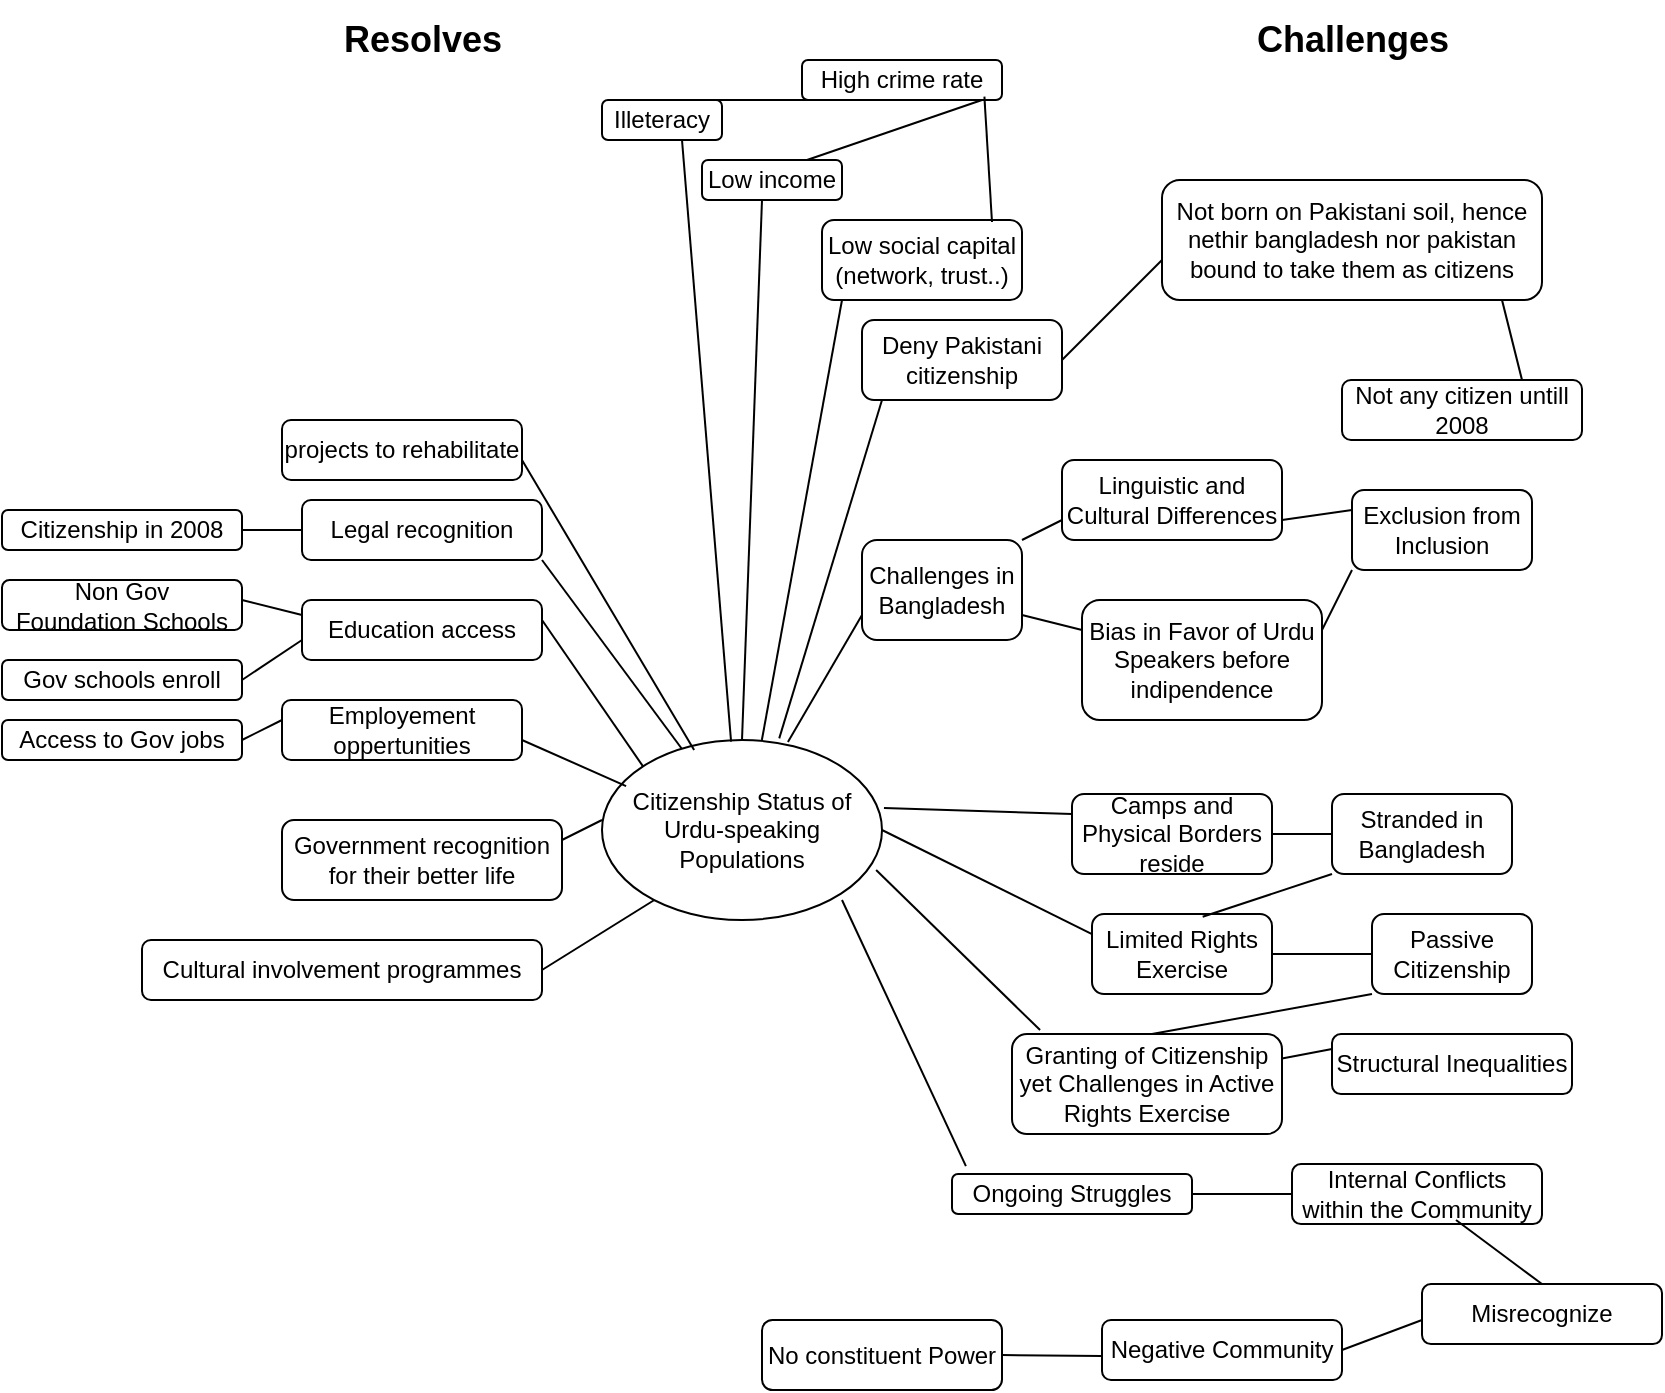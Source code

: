 <mxfile version="22.1.1" type="google">
  <diagram name="Page-1" id="BZWavf0FPUKdXzyIZEEN">
    <mxGraphModel grid="1" page="1" gridSize="10" guides="1" tooltips="1" connect="1" arrows="1" fold="1" pageScale="1" pageWidth="850" pageHeight="1100" math="0" shadow="0">
      <root>
        <mxCell id="0" />
        <mxCell id="1" parent="0" />
        <mxCell id="xZR_K9U9QpyJ1qIMd4OT-1" value="Citizenship Status of Urdu-speaking Populations" style="ellipse;whiteSpace=wrap;html=1;" vertex="1" parent="1">
          <mxGeometry x="290" y="390" width="140" height="90" as="geometry" />
        </mxCell>
        <mxCell id="xZR_K9U9QpyJ1qIMd4OT-2" value="Challenges in Bangladesh" style="rounded=1;whiteSpace=wrap;html=1;" vertex="1" parent="1">
          <mxGeometry x="420" y="290" width="80" height="50" as="geometry" />
        </mxCell>
        <mxCell id="xZR_K9U9QpyJ1qIMd4OT-3" value="" style="endArrow=none;html=1;rounded=0;entryX=0;entryY=0.75;entryDx=0;entryDy=0;exitX=0.664;exitY=0.011;exitDx=0;exitDy=0;exitPerimeter=0;" edge="1" parent="1" source="xZR_K9U9QpyJ1qIMd4OT-1" target="xZR_K9U9QpyJ1qIMd4OT-2">
          <mxGeometry width="50" height="50" relative="1" as="geometry">
            <mxPoint x="340" y="420" as="sourcePoint" />
            <mxPoint x="390" y="370" as="targetPoint" />
            <Array as="points" />
          </mxGeometry>
        </mxCell>
        <mxCell id="xZR_K9U9QpyJ1qIMd4OT-4" value="Linguistic and Cultural Differences" style="rounded=1;whiteSpace=wrap;html=1;" vertex="1" parent="1">
          <mxGeometry x="520" y="250" width="110" height="40" as="geometry" />
        </mxCell>
        <mxCell id="xZR_K9U9QpyJ1qIMd4OT-5" value="Bias in Favor of Urdu Speakers before indipendence" style="rounded=1;whiteSpace=wrap;html=1;" vertex="1" parent="1">
          <mxGeometry x="530" y="320" width="120" height="60" as="geometry" />
        </mxCell>
        <mxCell id="xZR_K9U9QpyJ1qIMd4OT-6" value="Exclusion from Inclusion" style="rounded=1;whiteSpace=wrap;html=1;" vertex="1" parent="1">
          <mxGeometry x="665" y="265" width="90" height="40" as="geometry" />
        </mxCell>
        <mxCell id="xZR_K9U9QpyJ1qIMd4OT-8" value="" style="endArrow=none;html=1;rounded=0;exitX=1;exitY=0.75;exitDx=0;exitDy=0;" edge="1" parent="1" source="xZR_K9U9QpyJ1qIMd4OT-2" target="xZR_K9U9QpyJ1qIMd4OT-5">
          <mxGeometry width="50" height="50" relative="1" as="geometry">
            <mxPoint x="330" y="490" as="sourcePoint" />
            <mxPoint x="380" y="440" as="targetPoint" />
          </mxGeometry>
        </mxCell>
        <mxCell id="xZR_K9U9QpyJ1qIMd4OT-9" value="" style="endArrow=none;html=1;rounded=0;exitX=0;exitY=0.75;exitDx=0;exitDy=0;entryX=1;entryY=0;entryDx=0;entryDy=0;" edge="1" parent="1" source="xZR_K9U9QpyJ1qIMd4OT-4" target="xZR_K9U9QpyJ1qIMd4OT-2">
          <mxGeometry width="50" height="50" relative="1" as="geometry">
            <mxPoint x="510" y="338" as="sourcePoint" />
            <mxPoint x="534" y="350" as="targetPoint" />
          </mxGeometry>
        </mxCell>
        <mxCell id="xZR_K9U9QpyJ1qIMd4OT-10" value="" style="endArrow=none;html=1;rounded=0;exitX=1;exitY=0.75;exitDx=0;exitDy=0;entryX=0;entryY=0.25;entryDx=0;entryDy=0;" edge="1" parent="1" source="xZR_K9U9QpyJ1qIMd4OT-4" target="xZR_K9U9QpyJ1qIMd4OT-6">
          <mxGeometry width="50" height="50" relative="1" as="geometry">
            <mxPoint x="530" y="290" as="sourcePoint" />
            <mxPoint x="510" y="300" as="targetPoint" />
          </mxGeometry>
        </mxCell>
        <mxCell id="xZR_K9U9QpyJ1qIMd4OT-11" value="" style="endArrow=none;html=1;rounded=0;exitX=1;exitY=0.25;exitDx=0;exitDy=0;entryX=0;entryY=1;entryDx=0;entryDy=0;" edge="1" parent="1" source="xZR_K9U9QpyJ1qIMd4OT-5" target="xZR_K9U9QpyJ1qIMd4OT-6">
          <mxGeometry width="50" height="50" relative="1" as="geometry">
            <mxPoint x="650" y="280" as="sourcePoint" />
            <mxPoint x="670" y="300" as="targetPoint" />
          </mxGeometry>
        </mxCell>
        <mxCell id="xZR_K9U9QpyJ1qIMd4OT-13" style="edgeStyle=orthogonalEdgeStyle;rounded=0;orthogonalLoop=1;jettySize=auto;html=1;exitX=0.5;exitY=1;exitDx=0;exitDy=0;" edge="1" parent="1">
          <mxGeometry relative="1" as="geometry">
            <mxPoint x="530" y="440" as="sourcePoint" />
            <mxPoint x="530" y="440" as="targetPoint" />
          </mxGeometry>
        </mxCell>
        <mxCell id="xZR_K9U9QpyJ1qIMd4OT-18" value="Internal Conflicts within the Community" style="rounded=1;whiteSpace=wrap;html=1;" vertex="1" parent="1">
          <mxGeometry x="635" y="602.03" width="125" height="30" as="geometry" />
        </mxCell>
        <mxCell id="xZR_K9U9QpyJ1qIMd4OT-19" value="Ongoing Struggles" style="rounded=1;whiteSpace=wrap;html=1;" vertex="1" parent="1">
          <mxGeometry x="465" y="607.03" width="120" height="20" as="geometry" />
        </mxCell>
        <mxCell id="xZR_K9U9QpyJ1qIMd4OT-20" value="Structural Inequalities" style="rounded=1;whiteSpace=wrap;html=1;" vertex="1" parent="1">
          <mxGeometry x="655" y="537.03" width="120" height="30" as="geometry" />
        </mxCell>
        <mxCell id="xZR_K9U9QpyJ1qIMd4OT-21" value="&lt;div&gt;Granting of Citizenship&lt;/div&gt;&lt;div&gt;yet Challenges in Active Rights Exercise&lt;/div&gt;" style="rounded=1;whiteSpace=wrap;html=1;" vertex="1" parent="1">
          <mxGeometry x="495" y="537.03" width="135" height="50" as="geometry" />
        </mxCell>
        <mxCell id="xZR_K9U9QpyJ1qIMd4OT-22" value="Passive Citizenship" style="rounded=1;whiteSpace=wrap;html=1;" vertex="1" parent="1">
          <mxGeometry x="675" y="477.03" width="80" height="40" as="geometry" />
        </mxCell>
        <mxCell id="xZR_K9U9QpyJ1qIMd4OT-23" value="Limited Rights Exercise" style="rounded=1;whiteSpace=wrap;html=1;" vertex="1" parent="1">
          <mxGeometry x="535" y="477.03" width="90" height="40" as="geometry" />
        </mxCell>
        <mxCell id="xZR_K9U9QpyJ1qIMd4OT-24" value="Camps and Physical Borders reside" style="rounded=1;whiteSpace=wrap;html=1;" vertex="1" parent="1">
          <mxGeometry x="525" y="417.03" width="100" height="40" as="geometry" />
        </mxCell>
        <mxCell id="xZR_K9U9QpyJ1qIMd4OT-25" value="Stranded in Bangladesh" style="rounded=1;whiteSpace=wrap;html=1;" vertex="1" parent="1">
          <mxGeometry x="655" y="417.03" width="90" height="40" as="geometry" />
        </mxCell>
        <mxCell id="xZR_K9U9QpyJ1qIMd4OT-26" value="" style="endArrow=none;html=1;rounded=0;entryX=0;entryY=1;entryDx=0;entryDy=0;" edge="1" parent="1" target="xZR_K9U9QpyJ1qIMd4OT-22">
          <mxGeometry width="50" height="50" relative="1" as="geometry">
            <mxPoint x="565" y="537.03" as="sourcePoint" />
            <mxPoint x="585" y="507.03" as="targetPoint" />
          </mxGeometry>
        </mxCell>
        <mxCell id="xZR_K9U9QpyJ1qIMd4OT-27" value="" style="endArrow=none;html=1;rounded=0;exitX=0;exitY=0.5;exitDx=0;exitDy=0;entryX=1;entryY=0.5;entryDx=0;entryDy=0;" edge="1" parent="1" source="xZR_K9U9QpyJ1qIMd4OT-22" target="xZR_K9U9QpyJ1qIMd4OT-23">
          <mxGeometry width="50" height="50" relative="1" as="geometry">
            <mxPoint x="395" y="477.03" as="sourcePoint" />
            <mxPoint x="445" y="427.03" as="targetPoint" />
          </mxGeometry>
        </mxCell>
        <mxCell id="xZR_K9U9QpyJ1qIMd4OT-28" value="" style="endArrow=none;html=1;rounded=0;exitX=1;exitY=0.5;exitDx=0;exitDy=0;" edge="1" parent="1" source="xZR_K9U9QpyJ1qIMd4OT-24">
          <mxGeometry width="50" height="50" relative="1" as="geometry">
            <mxPoint x="605" y="487.03" as="sourcePoint" />
            <mxPoint x="655" y="437.03" as="targetPoint" />
          </mxGeometry>
        </mxCell>
        <mxCell id="xZR_K9U9QpyJ1qIMd4OT-29" value="" style="endArrow=none;html=1;rounded=0;exitX=0;exitY=1;exitDx=0;exitDy=0;entryX=0.615;entryY=0.033;entryDx=0;entryDy=0;entryPerimeter=0;" edge="1" parent="1" source="xZR_K9U9QpyJ1qIMd4OT-25" target="xZR_K9U9QpyJ1qIMd4OT-23">
          <mxGeometry width="50" height="50" relative="1" as="geometry">
            <mxPoint x="490" y="527.03" as="sourcePoint" />
            <mxPoint x="630" y="480" as="targetPoint" />
          </mxGeometry>
        </mxCell>
        <mxCell id="xZR_K9U9QpyJ1qIMd4OT-30" value="" style="endArrow=none;html=1;rounded=0;exitX=1.007;exitY=0.378;exitDx=0;exitDy=0;exitPerimeter=0;" edge="1" parent="1" source="xZR_K9U9QpyJ1qIMd4OT-1">
          <mxGeometry width="50" height="50" relative="1" as="geometry">
            <mxPoint x="483.04" y="404" as="sourcePoint" />
            <mxPoint x="525" y="427.03" as="targetPoint" />
          </mxGeometry>
        </mxCell>
        <mxCell id="xZR_K9U9QpyJ1qIMd4OT-33" value="" style="endArrow=none;html=1;rounded=0;entryX=0;entryY=0.25;entryDx=0;entryDy=0;" edge="1" parent="1" source="xZR_K9U9QpyJ1qIMd4OT-21" target="xZR_K9U9QpyJ1qIMd4OT-20">
          <mxGeometry width="50" height="50" relative="1" as="geometry">
            <mxPoint x="395" y="477.03" as="sourcePoint" />
            <mxPoint x="445" y="427.03" as="targetPoint" />
          </mxGeometry>
        </mxCell>
        <mxCell id="xZR_K9U9QpyJ1qIMd4OT-35" value="" style="endArrow=none;html=1;rounded=0;exitX=0;exitY=0.25;exitDx=0;exitDy=0;entryX=1;entryY=0.5;entryDx=0;entryDy=0;" edge="1" parent="1" source="xZR_K9U9QpyJ1qIMd4OT-23" target="xZR_K9U9QpyJ1qIMd4OT-1">
          <mxGeometry width="50" height="50" relative="1" as="geometry">
            <mxPoint x="395" y="477.03" as="sourcePoint" />
            <mxPoint x="459.126" y="426.963" as="targetPoint" />
          </mxGeometry>
        </mxCell>
        <mxCell id="xZR_K9U9QpyJ1qIMd4OT-36" value="" style="endArrow=none;html=1;rounded=0;exitX=0.104;exitY=-0.04;exitDx=0;exitDy=0;exitPerimeter=0;entryX=0.979;entryY=0.722;entryDx=0;entryDy=0;entryPerimeter=0;" edge="1" parent="1" source="xZR_K9U9QpyJ1qIMd4OT-21" target="xZR_K9U9QpyJ1qIMd4OT-1">
          <mxGeometry width="50" height="50" relative="1" as="geometry">
            <mxPoint x="385" y="487.03" as="sourcePoint" />
            <mxPoint x="435" y="437.03" as="targetPoint" />
          </mxGeometry>
        </mxCell>
        <mxCell id="xZR_K9U9QpyJ1qIMd4OT-37" value="" style="endArrow=none;html=1;rounded=0;exitX=0.058;exitY=-0.2;exitDx=0;exitDy=0;exitPerimeter=0;" edge="1" parent="1" source="xZR_K9U9QpyJ1qIMd4OT-19">
          <mxGeometry width="50" height="50" relative="1" as="geometry">
            <mxPoint x="355" y="487.03" as="sourcePoint" />
            <mxPoint x="410" y="470" as="targetPoint" />
          </mxGeometry>
        </mxCell>
        <mxCell id="xZR_K9U9QpyJ1qIMd4OT-38" value="" style="endArrow=none;html=1;rounded=0;exitX=1;exitY=0.5;exitDx=0;exitDy=0;entryX=0;entryY=0.5;entryDx=0;entryDy=0;" edge="1" parent="1" source="xZR_K9U9QpyJ1qIMd4OT-19" target="xZR_K9U9QpyJ1qIMd4OT-18">
          <mxGeometry width="50" height="50" relative="1" as="geometry">
            <mxPoint x="585" y="667.03" as="sourcePoint" />
            <mxPoint x="635" y="617.03" as="targetPoint" />
          </mxGeometry>
        </mxCell>
        <mxCell id="xZR_K9U9QpyJ1qIMd4OT-39" value="Misrecognize" style="rounded=1;whiteSpace=wrap;html=1;" vertex="1" parent="1">
          <mxGeometry x="700" y="662.03" width="120" height="30" as="geometry" />
        </mxCell>
        <mxCell id="xZR_K9U9QpyJ1qIMd4OT-43" value="" style="endArrow=none;html=1;rounded=0;exitX=0.5;exitY=0;exitDx=0;exitDy=0;entryX=0.656;entryY=0.933;entryDx=0;entryDy=0;entryPerimeter=0;" edge="1" parent="1" source="xZR_K9U9QpyJ1qIMd4OT-39" target="xZR_K9U9QpyJ1qIMd4OT-18">
          <mxGeometry width="50" height="50" relative="1" as="geometry">
            <mxPoint x="645" y="687.03" as="sourcePoint" />
            <mxPoint x="695" y="637.03" as="targetPoint" />
          </mxGeometry>
        </mxCell>
        <mxCell id="xZR_K9U9QpyJ1qIMd4OT-44" value="No constituent Power" style="rounded=1;whiteSpace=wrap;html=1;" vertex="1" parent="1">
          <mxGeometry x="370" y="680" width="120" height="35" as="geometry" />
        </mxCell>
        <mxCell id="xZR_K9U9QpyJ1qIMd4OT-45" value="" style="endArrow=none;html=1;rounded=0;exitX=1;exitY=0.5;exitDx=0;exitDy=0;" edge="1" parent="1" source="xZR_K9U9QpyJ1qIMd4OT-44">
          <mxGeometry width="50" height="50" relative="1" as="geometry">
            <mxPoint x="585" y="727.03" as="sourcePoint" />
            <mxPoint x="540" y="698" as="targetPoint" />
          </mxGeometry>
        </mxCell>
        <mxCell id="xZR_K9U9QpyJ1qIMd4OT-46" value="Legal recognition" style="rounded=1;whiteSpace=wrap;html=1;" vertex="1" parent="1">
          <mxGeometry x="140" y="270" width="120" height="30" as="geometry" />
        </mxCell>
        <mxCell id="xZR_K9U9QpyJ1qIMd4OT-47" value="Education access" style="rounded=1;whiteSpace=wrap;html=1;" vertex="1" parent="1">
          <mxGeometry x="140" y="320" width="120" height="30" as="geometry" />
        </mxCell>
        <mxCell id="xZR_K9U9QpyJ1qIMd4OT-48" value="Employement oppertunities" style="rounded=1;whiteSpace=wrap;html=1;" vertex="1" parent="1">
          <mxGeometry x="130" y="370" width="120" height="30" as="geometry" />
        </mxCell>
        <mxCell id="xZR_K9U9QpyJ1qIMd4OT-49" value="Government recognition for their better life" style="rounded=1;whiteSpace=wrap;html=1;" vertex="1" parent="1">
          <mxGeometry x="130" y="430" width="140" height="40" as="geometry" />
        </mxCell>
        <mxCell id="xZR_K9U9QpyJ1qIMd4OT-51" value="Deny Pakistani citizenship" style="rounded=1;whiteSpace=wrap;html=1;" vertex="1" parent="1">
          <mxGeometry x="420" y="180" width="100" height="40" as="geometry" />
        </mxCell>
        <mxCell id="xZR_K9U9QpyJ1qIMd4OT-52" value="Not born on Pakistani soil, hence nethir bangladesh nor pakistan bound to take them as citizens" style="rounded=1;whiteSpace=wrap;html=1;" vertex="1" parent="1">
          <mxGeometry x="570" y="110" width="190" height="60" as="geometry" />
        </mxCell>
        <mxCell id="xZR_K9U9QpyJ1qIMd4OT-53" value="" style="endArrow=none;html=1;rounded=0;exitX=0.633;exitY=-0.009;exitDx=0;exitDy=0;exitPerimeter=0;" edge="1" parent="1" source="xZR_K9U9QpyJ1qIMd4OT-1">
          <mxGeometry width="50" height="50" relative="1" as="geometry">
            <mxPoint x="380" y="270" as="sourcePoint" />
            <mxPoint x="430" y="220" as="targetPoint" />
          </mxGeometry>
        </mxCell>
        <mxCell id="xZR_K9U9QpyJ1qIMd4OT-54" value="" style="endArrow=none;html=1;rounded=0;" edge="1" parent="1">
          <mxGeometry width="50" height="50" relative="1" as="geometry">
            <mxPoint x="520" y="200" as="sourcePoint" />
            <mxPoint x="570" y="150" as="targetPoint" />
          </mxGeometry>
        </mxCell>
        <mxCell id="xZR_K9U9QpyJ1qIMd4OT-55" value="Not any citizen untill 2008" style="rounded=1;whiteSpace=wrap;html=1;" vertex="1" parent="1">
          <mxGeometry x="660" y="210" width="120" height="30" as="geometry" />
        </mxCell>
        <mxCell id="xZR_K9U9QpyJ1qIMd4OT-56" value="" style="endArrow=none;html=1;rounded=0;exitX=0.75;exitY=0;exitDx=0;exitDy=0;" edge="1" parent="1" source="xZR_K9U9QpyJ1qIMd4OT-55">
          <mxGeometry width="50" height="50" relative="1" as="geometry">
            <mxPoint x="690" y="220" as="sourcePoint" />
            <mxPoint x="740" y="170" as="targetPoint" />
          </mxGeometry>
        </mxCell>
        <mxCell id="xZR_K9U9QpyJ1qIMd4OT-57" value="Cultural involvement programmes" style="rounded=1;whiteSpace=wrap;html=1;" vertex="1" parent="1">
          <mxGeometry x="60" y="490" width="200" height="30" as="geometry" />
        </mxCell>
        <mxCell id="xZR_K9U9QpyJ1qIMd4OT-58" value="" style="endArrow=none;html=1;rounded=0;" edge="1" parent="1" target="xZR_K9U9QpyJ1qIMd4OT-1">
          <mxGeometry width="50" height="50" relative="1" as="geometry">
            <mxPoint x="260" y="300" as="sourcePoint" />
            <mxPoint x="310" y="250" as="targetPoint" />
          </mxGeometry>
        </mxCell>
        <mxCell id="xZR_K9U9QpyJ1qIMd4OT-59" value="" style="endArrow=none;html=1;rounded=0;exitX=1;exitY=0.5;exitDx=0;exitDy=0;entryX=0.187;entryY=0.889;entryDx=0;entryDy=0;entryPerimeter=0;" edge="1" parent="1" source="xZR_K9U9QpyJ1qIMd4OT-57" target="xZR_K9U9QpyJ1qIMd4OT-1">
          <mxGeometry width="50" height="50" relative="1" as="geometry">
            <mxPoint x="260" y="520" as="sourcePoint" />
            <mxPoint x="310" y="470" as="targetPoint" />
          </mxGeometry>
        </mxCell>
        <mxCell id="xZR_K9U9QpyJ1qIMd4OT-60" value="" style="endArrow=none;html=1;rounded=0;exitX=1;exitY=0.25;exitDx=0;exitDy=0;" edge="1" parent="1" source="xZR_K9U9QpyJ1qIMd4OT-49">
          <mxGeometry width="50" height="50" relative="1" as="geometry">
            <mxPoint x="240" y="480" as="sourcePoint" />
            <mxPoint x="290" y="430" as="targetPoint" />
          </mxGeometry>
        </mxCell>
        <mxCell id="xZR_K9U9QpyJ1qIMd4OT-61" value="" style="endArrow=none;html=1;rounded=0;entryX=0.086;entryY=0.256;entryDx=0;entryDy=0;entryPerimeter=0;" edge="1" parent="1" target="xZR_K9U9QpyJ1qIMd4OT-1">
          <mxGeometry width="50" height="50" relative="1" as="geometry">
            <mxPoint x="250" y="390" as="sourcePoint" />
            <mxPoint x="300" y="340" as="targetPoint" />
          </mxGeometry>
        </mxCell>
        <mxCell id="xZR_K9U9QpyJ1qIMd4OT-62" value="" style="endArrow=none;html=1;rounded=0;entryX=0;entryY=0;entryDx=0;entryDy=0;" edge="1" parent="1" target="xZR_K9U9QpyJ1qIMd4OT-1">
          <mxGeometry width="50" height="50" relative="1" as="geometry">
            <mxPoint x="260" y="330" as="sourcePoint" />
            <mxPoint x="310" y="280" as="targetPoint" />
          </mxGeometry>
        </mxCell>
        <mxCell id="xZR_K9U9QpyJ1qIMd4OT-65" value="&lt;font style=&quot;font-size: 18px;&quot;&gt;&lt;b&gt;Resolves&lt;/b&gt;&lt;/font&gt;" style="text;html=1;align=center;verticalAlign=middle;resizable=0;points=[];autosize=1;strokeColor=none;fillColor=none;" vertex="1" parent="1">
          <mxGeometry x="150" y="20" width="100" height="40" as="geometry" />
        </mxCell>
        <mxCell id="xZR_K9U9QpyJ1qIMd4OT-66" value="&lt;font style=&quot;font-size: 18px;&quot;&gt;&lt;b&gt;Challenges&lt;/b&gt;&lt;/font&gt;" style="text;html=1;align=center;verticalAlign=middle;resizable=0;points=[];autosize=1;strokeColor=none;fillColor=none;" vertex="1" parent="1">
          <mxGeometry x="605" y="20" width="120" height="40" as="geometry" />
        </mxCell>
        <mxCell id="WhhWjk8aR7mHZzo-3bN8-1" value="Low social capital (network, trust..)" style="rounded=1;whiteSpace=wrap;html=1;" vertex="1" parent="1">
          <mxGeometry x="400" y="130" width="100" height="40" as="geometry" />
        </mxCell>
        <mxCell id="WhhWjk8aR7mHZzo-3bN8-3" value="High crime rate" style="rounded=1;whiteSpace=wrap;html=1;" vertex="1" parent="1">
          <mxGeometry x="390" y="50" width="100" height="20" as="geometry" />
        </mxCell>
        <mxCell id="WhhWjk8aR7mHZzo-3bN8-4" value="Low income" style="rounded=1;whiteSpace=wrap;html=1;" vertex="1" parent="1">
          <mxGeometry x="340" y="100" width="70" height="20" as="geometry" />
        </mxCell>
        <mxCell id="WhhWjk8aR7mHZzo-3bN8-5" value="Illeteracy" style="rounded=1;whiteSpace=wrap;html=1;" vertex="1" parent="1">
          <mxGeometry x="290" y="70" width="60" height="20" as="geometry" />
        </mxCell>
        <mxCell id="WhhWjk8aR7mHZzo-3bN8-8" value="" style="endArrow=none;html=1;rounded=0;exitX=0.85;exitY=0.025;exitDx=0;exitDy=0;exitPerimeter=0;entryX=0.912;entryY=0.917;entryDx=0;entryDy=0;entryPerimeter=0;" edge="1" parent="1" source="WhhWjk8aR7mHZzo-3bN8-1" target="WhhWjk8aR7mHZzo-3bN8-3">
          <mxGeometry width="50" height="50" relative="1" as="geometry">
            <mxPoint x="450" y="160" as="sourcePoint" />
            <mxPoint x="500" y="110" as="targetPoint" />
          </mxGeometry>
        </mxCell>
        <mxCell id="WhhWjk8aR7mHZzo-3bN8-10" value="" style="endArrow=none;html=1;rounded=0;exitX=0.571;exitY=0;exitDx=0;exitDy=0;exitPerimeter=0;" edge="1" parent="1" source="xZR_K9U9QpyJ1qIMd4OT-1">
          <mxGeometry width="50" height="50" relative="1" as="geometry">
            <mxPoint x="350" y="390" as="sourcePoint" />
            <mxPoint x="410" y="170" as="targetPoint" />
          </mxGeometry>
        </mxCell>
        <mxCell id="WhhWjk8aR7mHZzo-3bN8-11" value="" style="endArrow=none;html=1;rounded=0;exitX=0.5;exitY=0;exitDx=0;exitDy=0;" edge="1" parent="1" source="WhhWjk8aR7mHZzo-3bN8-5">
          <mxGeometry width="50" height="50" relative="1" as="geometry">
            <mxPoint x="350" y="120" as="sourcePoint" />
            <mxPoint x="400" y="70" as="targetPoint" />
          </mxGeometry>
        </mxCell>
        <mxCell id="WhhWjk8aR7mHZzo-3bN8-12" value="" style="endArrow=none;html=1;rounded=0;exitX=0.75;exitY=0;exitDx=0;exitDy=0;" edge="1" parent="1" source="WhhWjk8aR7mHZzo-3bN8-4">
          <mxGeometry width="50" height="50" relative="1" as="geometry">
            <mxPoint x="430" y="120" as="sourcePoint" />
            <mxPoint x="480" y="70" as="targetPoint" />
          </mxGeometry>
        </mxCell>
        <mxCell id="WhhWjk8aR7mHZzo-3bN8-13" value="projects to rehabilitate" style="rounded=1;whiteSpace=wrap;html=1;" vertex="1" parent="1">
          <mxGeometry x="130" y="230" width="120" height="30" as="geometry" />
        </mxCell>
        <mxCell id="WhhWjk8aR7mHZzo-3bN8-14" value="" style="endArrow=none;html=1;rounded=0;entryX=0.329;entryY=0.056;entryDx=0;entryDy=0;entryPerimeter=0;" edge="1" parent="1" target="xZR_K9U9QpyJ1qIMd4OT-1">
          <mxGeometry width="50" height="50" relative="1" as="geometry">
            <mxPoint x="250" y="250" as="sourcePoint" />
            <mxPoint x="300" y="200" as="targetPoint" />
          </mxGeometry>
        </mxCell>
        <mxCell id="WhhWjk8aR7mHZzo-3bN8-17" value="Non Gov&lt;br&gt;Foundation Schools" style="rounded=1;whiteSpace=wrap;html=1;" vertex="1" parent="1">
          <mxGeometry x="-10" y="310" width="120" height="25" as="geometry" />
        </mxCell>
        <mxCell id="WhhWjk8aR7mHZzo-3bN8-18" value="Gov schools enroll" style="rounded=1;whiteSpace=wrap;html=1;" vertex="1" parent="1">
          <mxGeometry x="-10" y="350" width="120" height="20" as="geometry" />
        </mxCell>
        <mxCell id="WhhWjk8aR7mHZzo-3bN8-19" value="" style="endArrow=none;html=1;rounded=0;" edge="1" parent="1">
          <mxGeometry width="50" height="50" relative="1" as="geometry">
            <mxPoint x="110" y="360" as="sourcePoint" />
            <mxPoint x="140" y="340" as="targetPoint" />
          </mxGeometry>
        </mxCell>
        <mxCell id="WhhWjk8aR7mHZzo-3bN8-20" value="" style="endArrow=none;html=1;rounded=0;entryX=0;entryY=0.25;entryDx=0;entryDy=0;" edge="1" parent="1" target="xZR_K9U9QpyJ1qIMd4OT-47">
          <mxGeometry width="50" height="50" relative="1" as="geometry">
            <mxPoint x="110" y="320" as="sourcePoint" />
            <mxPoint x="160" y="270" as="targetPoint" />
          </mxGeometry>
        </mxCell>
        <mxCell id="WhhWjk8aR7mHZzo-3bN8-21" value="Citizenship in 2008" style="rounded=1;whiteSpace=wrap;html=1;" vertex="1" parent="1">
          <mxGeometry x="-10" y="275" width="120" height="20" as="geometry" />
        </mxCell>
        <mxCell id="WhhWjk8aR7mHZzo-3bN8-22" value="" style="endArrow=none;html=1;rounded=0;exitX=1;exitY=0.5;exitDx=0;exitDy=0;entryX=0;entryY=0.5;entryDx=0;entryDy=0;" edge="1" parent="1" source="WhhWjk8aR7mHZzo-3bN8-21" target="xZR_K9U9QpyJ1qIMd4OT-46">
          <mxGeometry width="50" height="50" relative="1" as="geometry">
            <mxPoint x="90" y="330" as="sourcePoint" />
            <mxPoint x="80" y="290" as="targetPoint" />
          </mxGeometry>
        </mxCell>
        <mxCell id="WhhWjk8aR7mHZzo-3bN8-24" value="Access to Gov jobs" style="rounded=1;whiteSpace=wrap;html=1;" vertex="1" parent="1">
          <mxGeometry x="-10" y="380" width="120" height="20" as="geometry" />
        </mxCell>
        <mxCell id="WhhWjk8aR7mHZzo-3bN8-25" value="" style="endArrow=none;html=1;rounded=0;exitX=1;exitY=0.5;exitDx=0;exitDy=0;" edge="1" parent="1" source="WhhWjk8aR7mHZzo-3bN8-24">
          <mxGeometry width="50" height="50" relative="1" as="geometry">
            <mxPoint x="80" y="430" as="sourcePoint" />
            <mxPoint x="130" y="380" as="targetPoint" />
          </mxGeometry>
        </mxCell>
        <mxCell id="WhhWjk8aR7mHZzo-3bN8-29" value="Negative Community" style="rounded=1;whiteSpace=wrap;html=1;" vertex="1" parent="1">
          <mxGeometry x="540" y="680" width="120" height="30" as="geometry" />
        </mxCell>
        <mxCell id="WhhWjk8aR7mHZzo-3bN8-31" value="" style="endArrow=none;html=1;rounded=0;exitX=1;exitY=0.5;exitDx=0;exitDy=0;" edge="1" parent="1" source="WhhWjk8aR7mHZzo-3bN8-29">
          <mxGeometry width="50" height="50" relative="1" as="geometry">
            <mxPoint x="650" y="730" as="sourcePoint" />
            <mxPoint x="700" y="680" as="targetPoint" />
          </mxGeometry>
        </mxCell>
        <mxCell id="WhhWjk8aR7mHZzo-3bN8-34" value="" style="endArrow=none;html=1;rounded=0;exitX=0.5;exitY=0;exitDx=0;exitDy=0;" edge="1" parent="1" source="xZR_K9U9QpyJ1qIMd4OT-1">
          <mxGeometry width="50" height="50" relative="1" as="geometry">
            <mxPoint x="320" y="170" as="sourcePoint" />
            <mxPoint x="370" y="120" as="targetPoint" />
          </mxGeometry>
        </mxCell>
        <mxCell id="WhhWjk8aR7mHZzo-3bN8-35" value="" style="endArrow=none;html=1;rounded=0;exitX=0.461;exitY=0.009;exitDx=0;exitDy=0;exitPerimeter=0;" edge="1" parent="1" source="xZR_K9U9QpyJ1qIMd4OT-1">
          <mxGeometry width="50" height="50" relative="1" as="geometry">
            <mxPoint x="280" y="140" as="sourcePoint" />
            <mxPoint x="330" y="90" as="targetPoint" />
          </mxGeometry>
        </mxCell>
      </root>
    </mxGraphModel>
  </diagram>
</mxfile>
